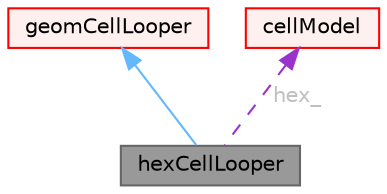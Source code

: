 digraph "hexCellLooper"
{
 // LATEX_PDF_SIZE
  bgcolor="transparent";
  edge [fontname=Helvetica,fontsize=10,labelfontname=Helvetica,labelfontsize=10];
  node [fontname=Helvetica,fontsize=10,shape=box,height=0.2,width=0.4];
  Node1 [id="Node000001",label="hexCellLooper",height=0.2,width=0.4,color="gray40", fillcolor="grey60", style="filled", fontcolor="black",tooltip="Implementation of cellLooper."];
  Node2 -> Node1 [id="edge1_Node000001_Node000002",dir="back",color="steelblue1",style="solid",tooltip=" "];
  Node2 [id="Node000002",label="geomCellLooper",height=0.2,width=0.4,color="red", fillcolor="#FFF0F0", style="filled",URL="$classFoam_1_1geomCellLooper.html",tooltip="Implementation of cellLooper. Does pure geometric cut through cell."];
  Node5 -> Node1 [id="edge2_Node000001_Node000005",dir="back",color="darkorchid3",style="dashed",tooltip=" ",label=" hex_",fontcolor="grey" ];
  Node5 [id="Node000005",label="cellModel",height=0.2,width=0.4,color="red", fillcolor="#FFF0F0", style="filled",URL="$classFoam_1_1cellModel.html",tooltip="Maps a geometry to a set of cell primitives."];
}

